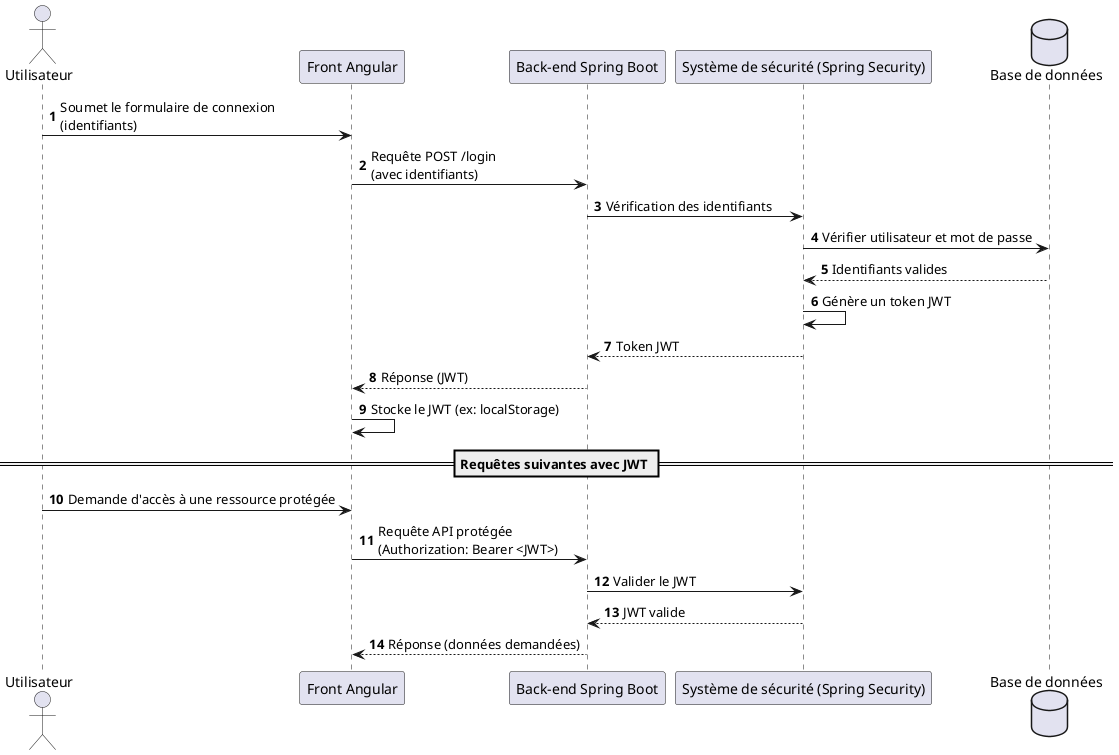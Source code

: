 @startuml
autonumber

actor "Utilisateur" as User
participant "Front Angular" as Front
participant "Back-end Spring Boot" as Backend
participant "Système de sécurité (Spring Security)" as Security
database "Base de données" as DB

User -> Front: Soumet le formulaire de connexion\n(identifiants)
Front -> Backend: Requête POST /login\n(avec identifiants)
Backend -> Security: Vérification des identifiants
Security -> DB: Vérifier utilisateur et mot de passe
DB --> Security: Identifiants valides
Security -> Security: Génère un token JWT
Security --> Backend: Token JWT
Backend --> Front: Réponse (JWT)
Front -> Front: Stocke le JWT (ex: localStorage)

== Requêtes suivantes avec JWT ==
User -> Front: Demande d'accès à une ressource protégée
Front -> Backend: Requête API protégée\n(Authorization: Bearer <JWT>)
Backend -> Security: Valider le JWT
Security --> Backend: JWT valide
Backend --> Front: Réponse (données demandées)

@enduml
